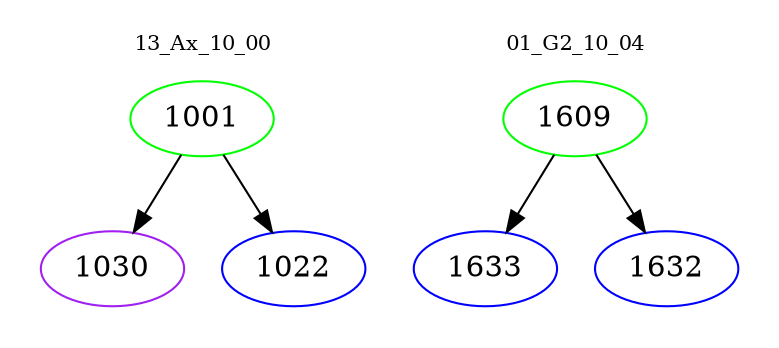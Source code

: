 digraph{
subgraph cluster_0 {
color = white
label = "13_Ax_10_00";
fontsize=10;
T0_1001 [label="1001", color="green"]
T0_1001 -> T0_1030 [color="black"]
T0_1030 [label="1030", color="purple"]
T0_1001 -> T0_1022 [color="black"]
T0_1022 [label="1022", color="blue"]
}
subgraph cluster_1 {
color = white
label = "01_G2_10_04";
fontsize=10;
T1_1609 [label="1609", color="green"]
T1_1609 -> T1_1633 [color="black"]
T1_1633 [label="1633", color="blue"]
T1_1609 -> T1_1632 [color="black"]
T1_1632 [label="1632", color="blue"]
}
}

